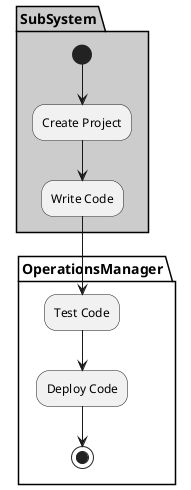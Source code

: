 @startuml

partition "OperationsManager" {

}

partition SubSystem  #cccccc {
  (*) --> "Create Project"
  --> "Write Code"
}

partition "OperationsManager" {
  "Write Code" --> "Test Code"
  "Test Code" --> "Deploy Code"
  "Deploy Code" --> (*)
}

@enduml

